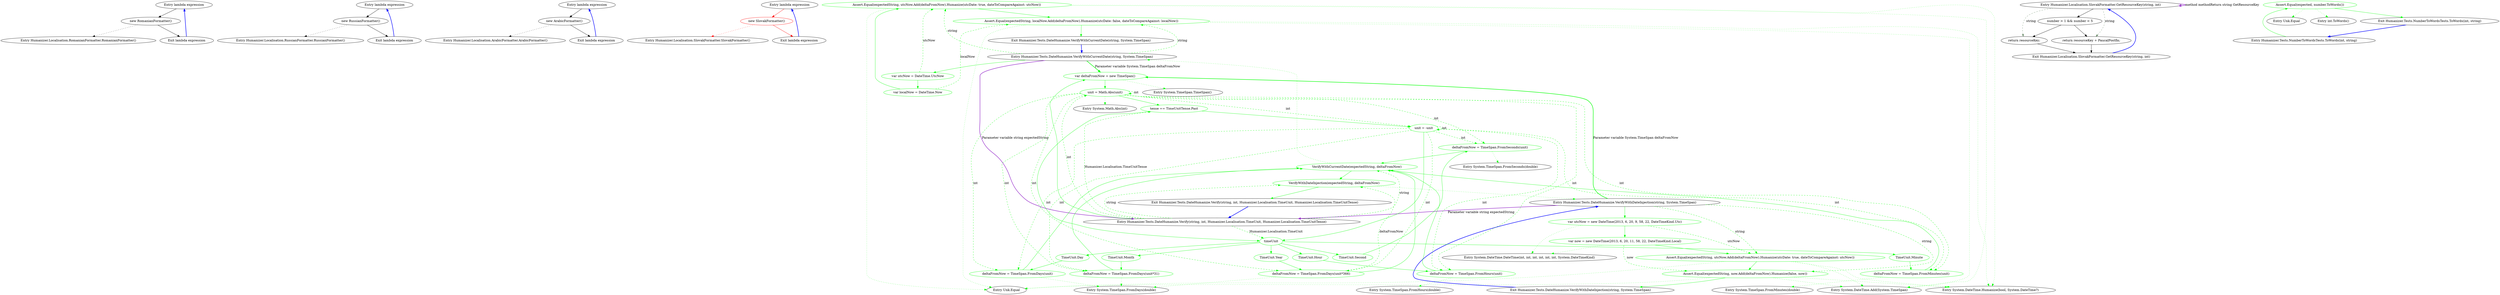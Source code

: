 digraph  {
n0 [label="Entry lambda expression", span="15-15", cluster="lambda expression"];
n1 [label="new RomanianFormatter()", span="15-15", cluster="lambda expression"];
n2 [label="Exit lambda expression", span="15-15", cluster="lambda expression"];
n3 [label="Entry Humanizer.Localisation.RomanianFormatter.RomanianFormatter()", span="2-2", cluster="Humanizer.Localisation.RomanianFormatter.RomanianFormatter()"];
n4 [label="Entry lambda expression", span="16-16", cluster="lambda expression"];
n5 [label="new RussianFormatter()", span="16-16", cluster="lambda expression"];
n6 [label="Exit lambda expression", span="16-16", cluster="lambda expression"];
n7 [label="Entry Humanizer.Localisation.RussianFormatter.RussianFormatter()", span="2-2", cluster="Humanizer.Localisation.RussianFormatter.RussianFormatter()"];
n8 [label="Entry lambda expression", span="17-17", cluster="lambda expression"];
n9 [label="new ArabicFormatter()", span="17-17", cluster="lambda expression"];
n10 [label="Exit lambda expression", span="17-17", cluster="lambda expression"];
n11 [label="Entry Humanizer.Localisation.ArabicFormatter.ArabicFormatter()", span="2-2", cluster="Humanizer.Localisation.ArabicFormatter.ArabicFormatter()"];
n12 [label="Entry lambda expression", span="18-18", cluster="lambda expression"];
n13 [label="new SlovakFormatter()", span="18-18", cluster="lambda expression", color=red, community=0];
n14 [label="Exit lambda expression", span="18-18", cluster="lambda expression"];
n15 [label="Entry Humanizer.Localisation.SlovakFormatter.SlovakFormatter()", span="2-2", cluster="Humanizer.Localisation.SlovakFormatter.SlovakFormatter()"];
m0_6 [label="Entry System.DateTime.Add(System.TimeSpan)", span="0-0", cluster="System.DateTime.Add(System.TimeSpan)", file="DateHumanizeTests.cs"];
m0_0 [label="Entry Humanizer.Tests.DateHumanize.VerifyWithCurrentDate(string, System.TimeSpan)", span="8-8", cluster="Humanizer.Tests.DateHumanize.VerifyWithCurrentDate(string, System.TimeSpan)", file="DateHumanizeTests.cs"];
m0_1 [label="var utcNow = DateTime.UtcNow", span="10-10", cluster="Humanizer.Tests.DateHumanize.VerifyWithCurrentDate(string, System.TimeSpan)", color=green, community=0, file="DateHumanizeTests.cs"];
m0_2 [label="var localNow = DateTime.Now", span="11-11", cluster="Humanizer.Tests.DateHumanize.VerifyWithCurrentDate(string, System.TimeSpan)", color=green, community=0, file="DateHumanizeTests.cs"];
m0_3 [label="Assert.Equal(expectedString, utcNow.Add(deltaFromNow).Humanize(utcDate: true, dateToCompareAgainst: utcNow))", span="14-14", cluster="Humanizer.Tests.DateHumanize.VerifyWithCurrentDate(string, System.TimeSpan)", color=green, community=0, file="DateHumanizeTests.cs"];
m0_4 [label="Assert.Equal(expectedString, localNow.Add(deltaFromNow).Humanize(utcDate: false, dateToCompareAgainst: localNow))", span="15-15", cluster="Humanizer.Tests.DateHumanize.VerifyWithCurrentDate(string, System.TimeSpan)", color=green, community=0, file="DateHumanizeTests.cs"];
m0_5 [label="Exit Humanizer.Tests.DateHumanize.VerifyWithCurrentDate(string, System.TimeSpan)", span="8-8", cluster="Humanizer.Tests.DateHumanize.VerifyWithCurrentDate(string, System.TimeSpan)", file="DateHumanizeTests.cs"];
m0_38 [label="Entry System.Math.Abs(int)", span="0-0", cluster="System.Math.Abs(int)", file="DateHumanizeTests.cs"];
m0_7 [label="Entry System.DateTime.Humanize(bool, System.DateTime?)", span="19-19", cluster="System.DateTime.Humanize(bool, System.DateTime?)", file="DateHumanizeTests.cs"];
m0_37 [label="Entry System.TimeSpan.TimeSpan()", span="0-0", cluster="System.TimeSpan.TimeSpan()", file="DateHumanizeTests.cs"];
m0_40 [label="Entry System.TimeSpan.FromMinutes(double)", span="0-0", cluster="System.TimeSpan.FromMinutes(double)", file="DateHumanizeTests.cs"];
m0_8 [label="Entry Unk.Equal", span="", cluster="Unk.Equal", file="DateHumanizeTests.cs"];
m0_9 [label="Entry Humanizer.Tests.DateHumanize.VerifyWithDateInjection(string, System.TimeSpan)", span="18-18", cluster="Humanizer.Tests.DateHumanize.VerifyWithDateInjection(string, System.TimeSpan)", file="DateHumanizeTests.cs"];
m0_10 [label="var utcNow = new DateTime(2013, 6, 20, 9, 58, 22, DateTimeKind.Utc)", span="20-20", cluster="Humanizer.Tests.DateHumanize.VerifyWithDateInjection(string, System.TimeSpan)", color=green, community=0, file="DateHumanizeTests.cs"];
m0_11 [label="var now = new DateTime(2013, 6, 20, 11, 58, 22, DateTimeKind.Local)", span="21-21", cluster="Humanizer.Tests.DateHumanize.VerifyWithDateInjection(string, System.TimeSpan)", color=green, community=0, file="DateHumanizeTests.cs"];
m0_12 [label="Assert.Equal(expectedString, utcNow.Add(deltaFromNow).Humanize(utcDate: true, dateToCompareAgainst: utcNow))", span="23-23", cluster="Humanizer.Tests.DateHumanize.VerifyWithDateInjection(string, System.TimeSpan)", color=green, community=0, file="DateHumanizeTests.cs"];
m0_13 [label="Assert.Equal(expectedString, now.Add(deltaFromNow).Humanize(false, now))", span="24-24", cluster="Humanizer.Tests.DateHumanize.VerifyWithDateInjection(string, System.TimeSpan)", color=green, community=0, file="DateHumanizeTests.cs"];
m0_14 [label="Exit Humanizer.Tests.DateHumanize.VerifyWithDateInjection(string, System.TimeSpan)", span="18-18", cluster="Humanizer.Tests.DateHumanize.VerifyWithDateInjection(string, System.TimeSpan)", file="DateHumanizeTests.cs"];
m0_15 [label="Entry System.DateTime.DateTime(int, int, int, int, int, int, System.DateTimeKind)", span="0-0", cluster="System.DateTime.DateTime(int, int, int, int, int, int, System.DateTimeKind)", file="DateHumanizeTests.cs"];
m0_39 [label="Entry System.TimeSpan.FromSeconds(double)", span="0-0", cluster="System.TimeSpan.FromSeconds(double)", file="DateHumanizeTests.cs"];
m0_41 [label="Entry System.TimeSpan.FromHours(double)", span="0-0", cluster="System.TimeSpan.FromHours(double)", file="DateHumanizeTests.cs"];
m0_42 [label="Entry System.TimeSpan.FromDays(double)", span="0-0", cluster="System.TimeSpan.FromDays(double)", file="DateHumanizeTests.cs"];
m0_16 [label="Entry Humanizer.Tests.DateHumanize.Verify(string, int, Humanizer.Localisation.TimeUnit, Humanizer.Localisation.TimeUnitTense)", span="27-27", cluster="Humanizer.Tests.DateHumanize.Verify(string, int, Humanizer.Localisation.TimeUnit, Humanizer.Localisation.TimeUnitTense)", file="DateHumanizeTests.cs"];
m0_17 [label="var deltaFromNow = new TimeSpan()", span="29-29", cluster="Humanizer.Tests.DateHumanize.Verify(string, int, Humanizer.Localisation.TimeUnit, Humanizer.Localisation.TimeUnitTense)", color=green, community=0, file="DateHumanizeTests.cs"];
m0_18 [label="unit = Math.Abs(unit)", span="30-30", cluster="Humanizer.Tests.DateHumanize.Verify(string, int, Humanizer.Localisation.TimeUnit, Humanizer.Localisation.TimeUnitTense)", color=green, community=0, file="DateHumanizeTests.cs"];
m0_19 [label="tense == TimeUnitTense.Past", span="32-32", cluster="Humanizer.Tests.DateHumanize.Verify(string, int, Humanizer.Localisation.TimeUnit, Humanizer.Localisation.TimeUnitTense)", color=green, community=0, file="DateHumanizeTests.cs"];
m0_20 [label="unit = -unit", span="33-33", cluster="Humanizer.Tests.DateHumanize.Verify(string, int, Humanizer.Localisation.TimeUnit, Humanizer.Localisation.TimeUnitTense)", color=green, community=0, file="DateHumanizeTests.cs"];
m0_23 [label="deltaFromNow = TimeSpan.FromSeconds(unit)", span="38-38", cluster="Humanizer.Tests.DateHumanize.Verify(string, int, Humanizer.Localisation.TimeUnit, Humanizer.Localisation.TimeUnitTense)", color=green, community=0, file="DateHumanizeTests.cs"];
m0_25 [label="deltaFromNow = TimeSpan.FromMinutes(unit)", span="41-41", cluster="Humanizer.Tests.DateHumanize.Verify(string, int, Humanizer.Localisation.TimeUnit, Humanizer.Localisation.TimeUnitTense)", color=green, community=0, file="DateHumanizeTests.cs"];
m0_27 [label="deltaFromNow = TimeSpan.FromHours(unit)", span="44-44", cluster="Humanizer.Tests.DateHumanize.Verify(string, int, Humanizer.Localisation.TimeUnit, Humanizer.Localisation.TimeUnitTense)", color=green, community=0, file="DateHumanizeTests.cs"];
m0_29 [label="deltaFromNow = TimeSpan.FromDays(unit)", span="47-47", cluster="Humanizer.Tests.DateHumanize.Verify(string, int, Humanizer.Localisation.TimeUnit, Humanizer.Localisation.TimeUnitTense)", color=green, community=0, file="DateHumanizeTests.cs"];
m0_31 [label="deltaFromNow = TimeSpan.FromDays(unit*31)", span="50-50", cluster="Humanizer.Tests.DateHumanize.Verify(string, int, Humanizer.Localisation.TimeUnit, Humanizer.Localisation.TimeUnitTense)", color=green, community=0, file="DateHumanizeTests.cs"];
m0_33 [label="deltaFromNow = TimeSpan.FromDays(unit*366)", span="53-53", cluster="Humanizer.Tests.DateHumanize.Verify(string, int, Humanizer.Localisation.TimeUnit, Humanizer.Localisation.TimeUnitTense)", color=green, community=0, file="DateHumanizeTests.cs"];
m0_21 [label=timeUnit, span="35-35", cluster="Humanizer.Tests.DateHumanize.Verify(string, int, Humanizer.Localisation.TimeUnit, Humanizer.Localisation.TimeUnitTense)", color=green, community=0, file="DateHumanizeTests.cs"];
m0_22 [label="TimeUnit.Second", span="37-37", cluster="Humanizer.Tests.DateHumanize.Verify(string, int, Humanizer.Localisation.TimeUnit, Humanizer.Localisation.TimeUnitTense)", color=green, community=0, file="DateHumanizeTests.cs"];
m0_24 [label="TimeUnit.Minute", span="40-40", cluster="Humanizer.Tests.DateHumanize.Verify(string, int, Humanizer.Localisation.TimeUnit, Humanizer.Localisation.TimeUnitTense)", color=green, community=0, file="DateHumanizeTests.cs"];
m0_26 [label="TimeUnit.Hour", span="43-43", cluster="Humanizer.Tests.DateHumanize.Verify(string, int, Humanizer.Localisation.TimeUnit, Humanizer.Localisation.TimeUnitTense)", color=green, community=0, file="DateHumanizeTests.cs"];
m0_28 [label="TimeUnit.Day", span="46-46", cluster="Humanizer.Tests.DateHumanize.Verify(string, int, Humanizer.Localisation.TimeUnit, Humanizer.Localisation.TimeUnitTense)", color=green, community=0, file="DateHumanizeTests.cs"];
m0_30 [label="TimeUnit.Month", span="49-49", cluster="Humanizer.Tests.DateHumanize.Verify(string, int, Humanizer.Localisation.TimeUnit, Humanizer.Localisation.TimeUnitTense)", color=green, community=0, file="DateHumanizeTests.cs"];
m0_32 [label="TimeUnit.Year", span="52-52", cluster="Humanizer.Tests.DateHumanize.Verify(string, int, Humanizer.Localisation.TimeUnit, Humanizer.Localisation.TimeUnitTense)", color=green, community=0, file="DateHumanizeTests.cs"];
m0_34 [label="VerifyWithCurrentDate(expectedString, deltaFromNow)", span="57-57", cluster="Humanizer.Tests.DateHumanize.Verify(string, int, Humanizer.Localisation.TimeUnit, Humanizer.Localisation.TimeUnitTense)", color=green, community=0, file="DateHumanizeTests.cs"];
m0_35 [label="VerifyWithDateInjection(expectedString, deltaFromNow)", span="58-58", cluster="Humanizer.Tests.DateHumanize.Verify(string, int, Humanizer.Localisation.TimeUnit, Humanizer.Localisation.TimeUnitTense)", color=green, community=0, file="DateHumanizeTests.cs"];
m0_36 [label="Exit Humanizer.Tests.DateHumanize.Verify(string, int, Humanizer.Localisation.TimeUnit, Humanizer.Localisation.TimeUnitTense)", span="27-27", cluster="Humanizer.Tests.DateHumanize.Verify(string, int, Humanizer.Localisation.TimeUnit, Humanizer.Localisation.TimeUnitTense)", file="DateHumanizeTests.cs"];
m1_0 [label="Entry Humanizer.Localisation.SlovakFormatter.GetResourceKey(string, int)", span="6-6", cluster="Humanizer.Localisation.SlovakFormatter.GetResourceKey(string, int)", file="SlovakFormatter.cs"];
m1_1 [label="number > 1 && number < 5", span="8-8", cluster="Humanizer.Localisation.SlovakFormatter.GetResourceKey(string, int)", file="SlovakFormatter.cs"];
m1_2 [label="return resourceKey + PaucalPostfix;", span="9-9", cluster="Humanizer.Localisation.SlovakFormatter.GetResourceKey(string, int)", file="SlovakFormatter.cs"];
m1_3 [label="return resourceKey;", span="11-11", cluster="Humanizer.Localisation.SlovakFormatter.GetResourceKey(string, int)", file="SlovakFormatter.cs"];
m1_4 [label="Exit Humanizer.Localisation.SlovakFormatter.GetResourceKey(string, int)", span="6-6", cluster="Humanizer.Localisation.SlovakFormatter.GetResourceKey(string, int)", file="SlovakFormatter.cs"];
m2_6 [label="Entry Unk.Equal", span="", cluster="Unk.Equal", file="TimeSpanHumanizeTests.cs"];
m2_5 [label="Entry int.ToWords()", span="29-29", cluster="int.ToWords()", file="TimeSpanHumanizeTests.cs"];
m2_2 [label="Entry Humanizer.Tests.NumberToWordsTests.ToWords(int, string)", span="40-40", cluster="Humanizer.Tests.NumberToWordsTests.ToWords(int, string)", file="TimeSpanHumanizeTests.cs"];
m2_3 [label="Assert.Equal(expected, number.ToWords())", span="42-42", cluster="Humanizer.Tests.NumberToWordsTests.ToWords(int, string)", color=green, community=0, file="TimeSpanHumanizeTests.cs"];
m2_4 [label="Exit Humanizer.Tests.NumberToWordsTests.ToWords(int, string)", span="40-40", cluster="Humanizer.Tests.NumberToWordsTests.ToWords(int, string)", file="TimeSpanHumanizeTests.cs"];
n0 -> n1  [key=0, style=solid];
n1 -> n2  [key=0, style=solid];
n1 -> n3  [key=2, style=dotted];
n2 -> n0  [key=0, style=bold, color=blue];
n4 -> n5  [key=0, style=solid];
n5 -> n6  [key=0, style=solid];
n5 -> n7  [key=2, style=dotted];
n6 -> n4  [key=0, style=bold, color=blue];
n8 -> n9  [key=0, style=solid];
n9 -> n10  [key=0, style=solid];
n9 -> n11  [key=2, style=dotted];
n10 -> n8  [key=0, style=bold, color=blue];
n12 -> n13  [key=0, style=solid, color=red];
n13 -> n14  [key=0, style=solid, color=red];
n13 -> n15  [key=2, style=dotted, color=red];
n14 -> n12  [key=0, style=bold, color=blue];
m0_0 -> m0_1  [key=0, style=solid, color=green];
m0_0 -> m0_3  [key=1, style=dashed, color=green, label=string];
m0_0 -> m0_4  [key=1, style=dashed, color=green, label=string];
m0_0 -> m0_17  [key=3, color=green, style=bold, label="Parameter variable System.TimeSpan deltaFromNow"];
m0_0 -> m0_16  [key=3, color=darkorchid, style=bold, label="Parameter variable string expectedString"];
m0_1 -> m0_2  [key=0, style=solid, color=green];
m0_1 -> m0_3  [key=1, style=dashed, color=green, label=utcNow];
m0_2 -> m0_3  [key=0, style=solid, color=green];
m0_2 -> m0_4  [key=1, style=dashed, color=green, label=localNow];
m0_3 -> m0_4  [key=0, style=solid, color=green];
m0_3 -> m0_6  [key=2, style=dotted, color=green];
m0_3 -> m0_7  [key=2, style=dotted, color=green];
m0_3 -> m0_8  [key=2, style=dotted, color=green];
m0_4 -> m0_5  [key=0, style=solid, color=green];
m0_4 -> m0_6  [key=2, style=dotted, color=green];
m0_4 -> m0_7  [key=2, style=dotted, color=green];
m0_4 -> m0_8  [key=2, style=dotted, color=green];
m0_5 -> m0_0  [key=0, style=bold, color=blue];
m0_9 -> m0_10  [key=0, style=solid, color=green];
m0_9 -> m0_12  [key=1, style=dashed, color=green, label=string];
m0_9 -> m0_13  [key=1, style=dashed, color=green, label=string];
m0_9 -> m0_17  [key=3, color=green, style=bold, label="Parameter variable System.TimeSpan deltaFromNow"];
m0_9 -> m0_16  [key=3, color=darkorchid, style=bold, label="Parameter variable string expectedString"];
m0_10 -> m0_11  [key=0, style=solid, color=green];
m0_10 -> m0_15  [key=2, style=dotted, color=green];
m0_10 -> m0_12  [key=1, style=dashed, color=green, label=utcNow];
m0_11 -> m0_12  [key=0, style=solid, color=green];
m0_11 -> m0_13  [key=1, style=dashed, color=green, label=now];
m0_11 -> m0_15  [key=2, style=dotted, color=green];
m0_12 -> m0_13  [key=0, style=solid, color=green];
m0_12 -> m0_6  [key=2, style=dotted, color=green];
m0_12 -> m0_7  [key=2, style=dotted, color=green];
m0_12 -> m0_8  [key=2, style=dotted, color=green];
m0_13 -> m0_14  [key=0, style=solid, color=green];
m0_13 -> m0_6  [key=2, style=dotted, color=green];
m0_13 -> m0_7  [key=2, style=dotted, color=green];
m0_13 -> m0_8  [key=2, style=dotted, color=green];
m0_14 -> m0_9  [key=0, style=bold, color=blue];
m0_16 -> m0_17  [key=0, style=solid, color=green];
m0_16 -> m0_18  [key=1, style=dashed, color=green, label=int];
m0_16 -> m0_19  [key=1, style=dashed, color=green, label="Humanizer.Localisation.TimeUnitTense"];
m0_16 -> m0_21  [key=1, style=dashed, color=green, label="Humanizer.Localisation.TimeUnit"];
m0_16 -> m0_34  [key=1, style=dashed, color=green, label=string];
m0_16 -> m0_35  [key=1, style=dashed, color=green, label=string];
m0_17 -> m0_18  [key=0, style=solid, color=green];
m0_17 -> m0_37  [key=2, style=dotted, color=green];
m0_18 -> m0_18  [key=1, style=dashed, color=green, label=int];
m0_18 -> m0_19  [key=0, style=solid, color=green];
m0_18 -> m0_38  [key=2, style=dotted, color=green];
m0_18 -> m0_20  [key=1, style=dashed, color=green, label=int];
m0_18 -> m0_23  [key=1, style=dashed, color=green, label=int];
m0_18 -> m0_25  [key=1, style=dashed, color=green, label=int];
m0_18 -> m0_27  [key=1, style=dashed, color=green, label=int];
m0_18 -> m0_29  [key=1, style=dashed, color=green, label=int];
m0_18 -> m0_31  [key=1, style=dashed, color=green, label=int];
m0_18 -> m0_33  [key=1, style=dashed, color=green, label=int];
m0_19 -> m0_20  [key=0, style=solid, color=green];
m0_19 -> m0_21  [key=0, style=solid, color=green];
m0_20 -> m0_21  [key=0, style=solid, color=green];
m0_20 -> m0_20  [key=1, style=dashed, color=green, label=int];
m0_20 -> m0_23  [key=1, style=dashed, color=green, label=int];
m0_20 -> m0_25  [key=1, style=dashed, color=green, label=int];
m0_20 -> m0_27  [key=1, style=dashed, color=green, label=int];
m0_20 -> m0_29  [key=1, style=dashed, color=green, label=int];
m0_20 -> m0_31  [key=1, style=dashed, color=green, label=int];
m0_20 -> m0_33  [key=1, style=dashed, color=green, label=int];
m0_23 -> m0_34  [key=0, style=solid, color=green];
m0_23 -> m0_39  [key=2, style=dotted, color=green];
m0_25 -> m0_34  [key=0, style=solid, color=green];
m0_25 -> m0_40  [key=2, style=dotted, color=green];
m0_27 -> m0_34  [key=0, style=solid, color=green];
m0_27 -> m0_41  [key=2, style=dotted, color=green];
m0_29 -> m0_34  [key=0, style=solid, color=green];
m0_29 -> m0_42  [key=2, style=dotted, color=green];
m0_31 -> m0_34  [key=0, style=solid, color=green];
m0_31 -> m0_42  [key=2, style=dotted, color=green];
m0_33 -> m0_34  [key=0, style=solid, color=green];
m0_33 -> m0_35  [key=1, style=dashed, color=green, label=deltaFromNow];
m0_33 -> m0_42  [key=2, style=dotted, color=green];
m0_21 -> m0_22  [key=0, style=solid, color=green];
m0_21 -> m0_24  [key=0, style=solid, color=green];
m0_21 -> m0_26  [key=0, style=solid, color=green];
m0_21 -> m0_28  [key=0, style=solid, color=green];
m0_21 -> m0_30  [key=0, style=solid, color=green];
m0_21 -> m0_32  [key=0, style=solid, color=green];
m0_22 -> m0_23  [key=0, style=solid, color=green];
m0_24 -> m0_25  [key=0, style=solid, color=green];
m0_26 -> m0_27  [key=0, style=solid, color=green];
m0_28 -> m0_29  [key=0, style=solid, color=green];
m0_30 -> m0_31  [key=0, style=solid, color=green];
m0_32 -> m0_33  [key=0, style=solid, color=green];
m0_34 -> m0_35  [key=0, style=solid, color=green];
m0_34 -> m0_0  [key=2, style=dotted, color=green];
m0_35 -> m0_36  [key=0, style=solid, color=green];
m0_35 -> m0_9  [key=2, style=dotted, color=green];
m0_36 -> m0_16  [key=0, style=bold, color=blue];
m1_0 -> m1_1  [key=0, style=solid];
m1_0 -> m1_2  [key=1, style=dashed, color=darkseagreen4, label=string];
m1_0 -> m1_3  [key=1, style=dashed, color=darkseagreen4, label=string];
m1_0 -> m1_0  [key=3, color=darkorchid, style=bold, label="method methodReturn string GetResourceKey"];
m1_1 -> m1_2  [key=0, style=solid];
m1_1 -> m1_3  [key=0, style=solid];
m1_2 -> m1_4  [key=0, style=solid];
m1_3 -> m1_4  [key=0, style=solid];
m1_4 -> m1_0  [key=0, style=bold, color=blue];
m2_2 -> m2_3  [key=0, style=solid, color=green];
m2_3 -> m2_4  [key=0, style=solid, color=green];
m2_3 -> m2_5  [key=2, style=dotted, color=green];
m2_3 -> m2_6  [key=2, style=dotted, color=green];
m2_4 -> m2_2  [key=0, style=bold, color=blue];
}
